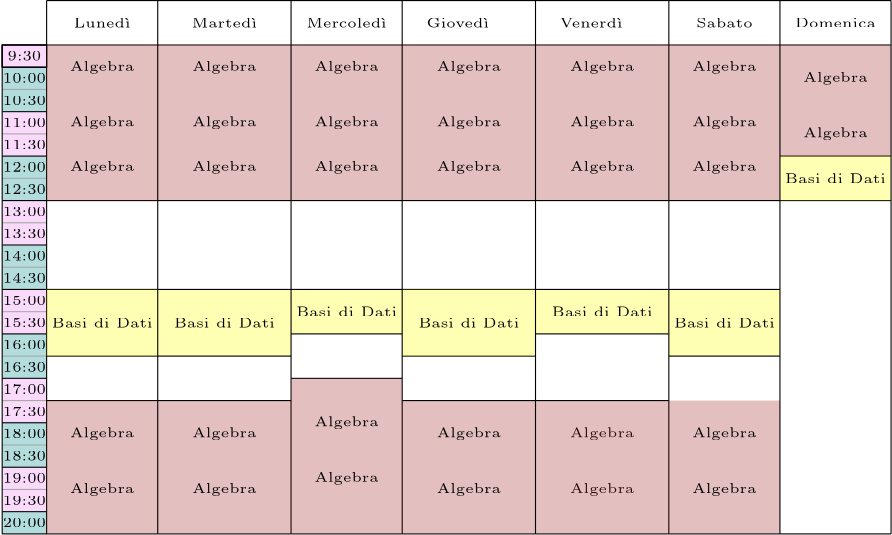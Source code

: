 <?xml version="1.0"?>
<!DOCTYPE ipe SYSTEM "ipe.dtd">
<ipe version="70218" creator="Ipe 7.2.28">
<info created="D:20240102143154" modified="D:20240102214115"/>
<ipestyle name="basic">
<symbol name="arrow/arc(spx)">
<path stroke="sym-stroke" fill="sym-stroke" pen="sym-pen">
0 0 m
-1 0.333 l
-1 -0.333 l
h
</path>
</symbol>
<symbol name="arrow/farc(spx)">
<path stroke="sym-stroke" fill="white" pen="sym-pen">
0 0 m
-1 0.333 l
-1 -0.333 l
h
</path>
</symbol>
<symbol name="arrow/ptarc(spx)">
<path stroke="sym-stroke" fill="sym-stroke" pen="sym-pen">
0 0 m
-1 0.333 l
-0.8 0 l
-1 -0.333 l
h
</path>
</symbol>
<symbol name="arrow/fptarc(spx)">
<path stroke="sym-stroke" fill="white" pen="sym-pen">
0 0 m
-1 0.333 l
-0.8 0 l
-1 -0.333 l
h
</path>
</symbol>
<symbol name="mark/circle(sx)" transformations="translations">
<path fill="sym-stroke">
0.6 0 0 0.6 0 0 e
0.4 0 0 0.4 0 0 e
</path>
</symbol>
<symbol name="mark/disk(sx)" transformations="translations">
<path fill="sym-stroke">
0.6 0 0 0.6 0 0 e
</path>
</symbol>
<symbol name="mark/fdisk(sfx)" transformations="translations">
<group>
<path fill="sym-fill">
0.5 0 0 0.5 0 0 e
</path>
<path fill="sym-stroke" fillrule="eofill">
0.6 0 0 0.6 0 0 e
0.4 0 0 0.4 0 0 e
</path>
</group>
</symbol>
<symbol name="mark/box(sx)" transformations="translations">
<path fill="sym-stroke" fillrule="eofill">
-0.6 -0.6 m
0.6 -0.6 l
0.6 0.6 l
-0.6 0.6 l
h
-0.4 -0.4 m
0.4 -0.4 l
0.4 0.4 l
-0.4 0.4 l
h
</path>
</symbol>
<symbol name="mark/square(sx)" transformations="translations">
<path fill="sym-stroke">
-0.6 -0.6 m
0.6 -0.6 l
0.6 0.6 l
-0.6 0.6 l
h
</path>
</symbol>
<symbol name="mark/fsquare(sfx)" transformations="translations">
<group>
<path fill="sym-fill">
-0.5 -0.5 m
0.5 -0.5 l
0.5 0.5 l
-0.5 0.5 l
h
</path>
<path fill="sym-stroke" fillrule="eofill">
-0.6 -0.6 m
0.6 -0.6 l
0.6 0.6 l
-0.6 0.6 l
h
-0.4 -0.4 m
0.4 -0.4 l
0.4 0.4 l
-0.4 0.4 l
h
</path>
</group>
</symbol>
<symbol name="mark/cross(sx)" transformations="translations">
<group>
<path fill="sym-stroke">
-0.43 -0.57 m
0.57 0.43 l
0.43 0.57 l
-0.57 -0.43 l
h
</path>
<path fill="sym-stroke">
-0.43 0.57 m
0.57 -0.43 l
0.43 -0.57 l
-0.57 0.43 l
h
</path>
</group>
</symbol>
<symbol name="arrow/fnormal(spx)">
<path stroke="sym-stroke" fill="white" pen="sym-pen">
0 0 m
-1 0.333 l
-1 -0.333 l
h
</path>
</symbol>
<symbol name="arrow/pointed(spx)">
<path stroke="sym-stroke" fill="sym-stroke" pen="sym-pen">
0 0 m
-1 0.333 l
-0.8 0 l
-1 -0.333 l
h
</path>
</symbol>
<symbol name="arrow/fpointed(spx)">
<path stroke="sym-stroke" fill="white" pen="sym-pen">
0 0 m
-1 0.333 l
-0.8 0 l
-1 -0.333 l
h
</path>
</symbol>
<symbol name="arrow/linear(spx)">
<path stroke="sym-stroke" pen="sym-pen">
-1 0.333 m
0 0 l
-1 -0.333 l
</path>
</symbol>
<symbol name="arrow/fdouble(spx)">
<path stroke="sym-stroke" fill="white" pen="sym-pen">
0 0 m
-1 0.333 l
-1 -0.333 l
h
-1 0 m
-2 0.333 l
-2 -0.333 l
h
</path>
</symbol>
<symbol name="arrow/double(spx)">
<path stroke="sym-stroke" fill="sym-stroke" pen="sym-pen">
0 0 m
-1 0.333 l
-1 -0.333 l
h
-1 0 m
-2 0.333 l
-2 -0.333 l
h
</path>
</symbol>
<symbol name="arrow/mid-normal(spx)">
<path stroke="sym-stroke" fill="sym-stroke" pen="sym-pen">
0.5 0 m
-0.5 0.333 l
-0.5 -0.333 l
h
</path>
</symbol>
<symbol name="arrow/mid-fnormal(spx)">
<path stroke="sym-stroke" fill="white" pen="sym-pen">
0.5 0 m
-0.5 0.333 l
-0.5 -0.333 l
h
</path>
</symbol>
<symbol name="arrow/mid-pointed(spx)">
<path stroke="sym-stroke" fill="sym-stroke" pen="sym-pen">
0.5 0 m
-0.5 0.333 l
-0.3 0 l
-0.5 -0.333 l
h
</path>
</symbol>
<symbol name="arrow/mid-fpointed(spx)">
<path stroke="sym-stroke" fill="white" pen="sym-pen">
0.5 0 m
-0.5 0.333 l
-0.3 0 l
-0.5 -0.333 l
h
</path>
</symbol>
<symbol name="arrow/mid-double(spx)">
<path stroke="sym-stroke" fill="sym-stroke" pen="sym-pen">
1 0 m
0 0.333 l
0 -0.333 l
h
0 0 m
-1 0.333 l
-1 -0.333 l
h
</path>
</symbol>
<symbol name="arrow/mid-fdouble(spx)">
<path stroke="sym-stroke" fill="white" pen="sym-pen">
1 0 m
0 0.333 l
0 -0.333 l
h
0 0 m
-1 0.333 l
-1 -0.333 l
h
</path>
</symbol>
<anglesize name="22.5 deg" value="22.5"/>
<anglesize name="30 deg" value="30"/>
<anglesize name="45 deg" value="45"/>
<anglesize name="60 deg" value="60"/>
<anglesize name="90 deg" value="90"/>
<arrowsize name="large" value="10"/>
<arrowsize name="small" value="5"/>
<arrowsize name="tiny" value="3"/>
<color name="blue" value="0 0 1"/>
<color name="brown" value="0.647 0.165 0.165"/>
<color name="darkblue" value="0 0 0.545"/>
<color name="darkcyan" value="0 0.545 0.545"/>
<color name="darkgray" value="0.663"/>
<color name="darkgreen" value="0 0.392 0"/>
<color name="darkmagenta" value="0.545 0 0.545"/>
<color name="darkorange" value="1 0.549 0"/>
<color name="darkred" value="0.545 0 0"/>
<color name="gold" value="1 0.843 0"/>
<color name="gray" value="0.745"/>
<color name="green" value="0 1 0"/>
<color name="lightblue" value="0.678 0.847 0.902"/>
<color name="lightcyan" value="0.878 1 1"/>
<color name="lightgray" value="0.827"/>
<color name="lightgreen" value="0.565 0.933 0.565"/>
<color name="lightyellow" value="1 1 0.878"/>
<color name="navy" value="0 0 0.502"/>
<color name="orange" value="1 0.647 0"/>
<color name="pink" value="1 0.753 0.796"/>
<color name="purple" value="0.627 0.125 0.941"/>
<color name="red" value="1 0 0"/>
<color name="seagreen" value="0.18 0.545 0.341"/>
<color name="turquoise" value="0.251 0.878 0.816"/>
<color name="violet" value="0.933 0.51 0.933"/>
<color name="yellow" value="1 1 0"/>
<dashstyle name="dash dot dotted" value="[4 2 1 2 1 2] 0"/>
<dashstyle name="dash dotted" value="[4 2 1 2] 0"/>
<dashstyle name="dashed" value="[4] 0"/>
<dashstyle name="dotted" value="[1 3] 0"/>
<gridsize name="10 pts (~3.5 mm)" value="10"/>
<gridsize name="14 pts (~5 mm)" value="14"/>
<gridsize name="16 pts (~6 mm)" value="16"/>
<gridsize name="20 pts (~7 mm)" value="20"/>
<gridsize name="28 pts (~10 mm)" value="28"/>
<gridsize name="32 pts (~12 mm)" value="32"/>
<gridsize name="4 pts" value="4"/>
<gridsize name="56 pts (~20 mm)" value="56"/>
<gridsize name="8 pts (~3 mm)" value="8"/>
<opacity name="10%" value="0.1"/>
<opacity name="30%" value="0.3"/>
<opacity name="50%" value="0.5"/>
<opacity name="75%" value="0.75"/>
<pen name="fat" value="1.2"/>
<pen name="heavier" value="0.8"/>
<pen name="ultrafat" value="2"/>
<symbolsize name="large" value="5"/>
<symbolsize name="small" value="2"/>
<symbolsize name="tiny" value="1.1"/>
<textsize name="Huge" value="\Huge"/>
<textsize name="LARGE" value="\LARGE"/>
<textsize name="Large" value="\Large"/>
<textsize name="footnote" value="\footnotesize"/>
<textsize name="huge" value="\huge"/>
<textsize name="large" value="\large"/>
<textsize name="script" value="\scriptsize"/>
<textsize name="small" value="\small"/>
<textsize name="tiny" value="\tiny"/>
<textstyle name="center" begin="\begin{center}" end="\end{center}"/>
<textstyle name="item" begin="\begin{itemize}\item{}" end="\end{itemize}"/>
<textstyle name="itemize" begin="\begin{itemize}" end="\end{itemize}"/>
<tiling name="falling" angle="-60" step="4" width="1"/>
<tiling name="rising" angle="30" step="4" width="1"/>
</ipestyle>
<page>
<layer name="alpha"/>
<layer name="beta"/>
<view layers="alpha beta" active="beta"/>
<path layer="beta" fill="darkcyan" opacity="30%" stroke-opacity="opaque">
144 776 m
144 760 l
160 760 l
160 776 l
h
</path>
<path matrix="1 0 0 1 0 -16" fill="violet" opacity="30%" stroke-opacity="opaque">
144 776 m
144 760 l
160 760 l
160 776 l
h
</path>
<path matrix="1 0 0 1 0 -32" fill="darkcyan" opacity="30%" stroke-opacity="opaque">
144 776 m
144 760 l
160 760 l
160 776 l
h
</path>
<path matrix="1 0 0 1 0 -48" fill="violet" opacity="30%" stroke-opacity="opaque">
144 776 m
144 760 l
160 760 l
160 776 l
h
</path>
<path matrix="1 0 0 1 0 -64" fill="darkcyan" opacity="30%" stroke-opacity="opaque">
144 776 m
144 760 l
160 760 l
160 776 l
h
</path>
<path matrix="1 0 0 1 0 -80" fill="violet" opacity="30%" stroke-opacity="opaque">
144 776 m
144 760 l
160 760 l
160 776 l
h
</path>
<path matrix="1 0 0 1 0 -96" fill="darkcyan" opacity="30%" stroke-opacity="opaque">
144 776 m
144 760 l
160 760 l
160 776 l
h
</path>
<path matrix="1 0 0 1 0 -112" fill="violet" opacity="30%" stroke-opacity="opaque">
144 776 m
144 760 l
160 760 l
160 776 l
h
</path>
<path matrix="1 0 0 1 0 -128" fill="darkcyan" opacity="30%" stroke-opacity="opaque">
144 776 m
144 760 l
160 760 l
160 776 l
h
</path>
<path matrix="1 0 0 1 0 -144" fill="violet" opacity="30%" stroke-opacity="opaque">
144 776 m
144 760 l
160 760 l
160 776 l
h
</path>
<path fill="darkcyan" opacity="30%" stroke-opacity="opaque">
144 616 m
144 608 l
160 608 l
160 616 l
h
</path>
<path stroke="black" opacity="30%" stroke-opacity="opaque">
144 784 m
144 776 l
160 776 l
160 784 l
h
</path>
<text matrix="1 0 0 1 92 156" transformations="translations" pos="60 616" stroke="black" type="label" width="15.567" height="3.21" depth="0" halign="center" valign="center" size="tiny">10:00</text>
<text matrix="1 0 0 1 92 148" transformations="translations" pos="60 616" stroke="black" type="label" width="15.567" height="3.21" depth="0" halign="center" valign="center" size="tiny">10:30</text>
<text matrix="1 0 0 1 92 140" transformations="translations" pos="60 616" stroke="black" type="label" width="15.567" height="3.21" depth="0" halign="center" valign="center" size="tiny">11:00</text>
<text matrix="1 0 0 1 92 132" transformations="translations" pos="60 616" stroke="black" type="label" width="15.567" height="3.21" depth="0" halign="center" valign="center" size="tiny">11:30</text>
<text matrix="1 0 0 1 92 124" transformations="translations" pos="60 616" stroke="black" type="label" width="15.567" height="3.21" depth="0" halign="center" valign="center" size="tiny">12:00</text>
<text matrix="1 0 0 1 92 116" transformations="translations" pos="60 616" stroke="black" type="label" width="15.567" height="3.21" depth="0" halign="center" valign="center" size="tiny">12:30</text>
<text matrix="1 0 0 1 92 100" transformations="translations" pos="60 616" stroke="black" type="label" width="15.567" height="3.21" depth="0" halign="center" valign="center" size="tiny">13:30</text>
<text matrix="1 0 0 1 92 92" transformations="translations" pos="60 616" stroke="black" type="label" width="15.567" height="3.21" depth="0" halign="center" valign="center" size="tiny">14:00</text>
<text matrix="1 0 0 1 92 84" transformations="translations" pos="60 616" stroke="black" type="label" width="15.567" height="3.21" depth="0" halign="center" valign="center" size="tiny">14:30</text>
<text matrix="1 0 0 1 92 76" transformations="translations" pos="60 616" stroke="black" type="label" width="15.567" height="3.21" depth="0" halign="center" valign="center" size="tiny">15:00</text>
<text matrix="1 0 0 1 92 68" transformations="translations" pos="60 616" stroke="black" type="label" width="15.567" height="3.21" depth="0" halign="center" valign="center" size="tiny">15:30</text>
<text matrix="1 0 0 1 92 60" transformations="translations" pos="60 616" stroke="black" type="label" width="15.567" height="3.21" depth="0" halign="center" valign="center" size="tiny">16:00</text>
<text matrix="1 0 0 1 92 52" transformations="translations" pos="60 616" stroke="black" type="label" width="15.567" height="3.21" depth="0" halign="center" valign="center" size="tiny">16:30</text>
<text matrix="1 0 0 1 92 44" transformations="translations" pos="60 616" stroke="black" type="label" width="15.567" height="3.21" depth="0" halign="center" valign="center" size="tiny">17:00</text>
<text matrix="1 0 0 1 92 36" transformations="translations" pos="60 616" stroke="black" type="label" width="15.567" height="3.21" depth="0" halign="center" valign="center" size="tiny">17:30</text>
<text matrix="1 0 0 1 92 28" transformations="translations" pos="60 616" stroke="black" type="label" width="15.567" height="3.21" depth="0" halign="center" valign="center" size="tiny">18:00</text>
<text matrix="1 0 0 1 92 20" transformations="translations" pos="60 616" stroke="black" type="label" width="15.567" height="3.21" depth="0" halign="center" valign="center" size="tiny">18:30</text>
<text matrix="1 0 0 1 92 12" transformations="translations" pos="60 616" stroke="black" type="label" width="15.567" height="3.21" depth="0" halign="center" valign="center" size="tiny">19:00</text>
<text matrix="1 0 0 1 92 4" transformations="translations" pos="60 616" stroke="black" type="label" width="15.567" height="3.21" depth="0" halign="center" valign="center" size="tiny">19:30</text>
<text matrix="1 0 0 1 92 -4" transformations="translations" pos="60 616" stroke="black" type="label" width="15.567" height="3.21" depth="0" halign="center" valign="center" size="tiny">20:00</text>
<path matrix="1 0 0 1 16 8" stroke="black">
128 768 m
144 768 l
</path>
<path matrix="1 0 0 1 16 8" stroke="darkgray">
128 760 m
144 760 l
</path>
<path matrix="1 0 0 1 16 8" fill="1">
128 752 m
144 752 l
</path>
<path matrix="1 0 0 1 16 8" stroke="darkgray">
128 744 m
144 744 l
</path>
<path matrix="1 0 0 1 16 8" stroke="black">
128 736 m
144 736 l
</path>
<path matrix="1 0 0 1 16 8" stroke="darkgray">
128 728 m
144 728 l
</path>
<path matrix="1 0 0 1 16 8" stroke="black">
128 720 m
144 720 l
</path>
<path matrix="1 0 0 1 16 0" stroke="black">
128 712 m
144 712 l
</path>
<path matrix="1 0 0 1 16 0" stroke="darkgray">
128 704 m
144 704 l
</path>
<path matrix="1 0 0 1 16 0" stroke="black">
128 696 m
144 696 l
</path>
<path matrix="1 0 0 1 16 0" stroke="darkgray">
128 688 m
144 688 l
</path>
<path matrix="1 0 0 1 16 0" stroke="black">
128 680 m
144 680 l
144 680 l
</path>
<path matrix="1 0 0 1 16 0" stroke="darkgray">
128 672 m
144 672 l
</path>
<path matrix="1 0 0 1 16 -24" stroke="black">
128 688 m
144 688 l
</path>
<path matrix="1 0 0 1 16 -24" stroke="darkgray">
128 680 m
144 680 l
144 680 l
</path>
<path matrix="1 0 0 1 16 -24" stroke="black">
128 672 m
144 672 l
</path>
<path matrix="1 0 0 1 16 -40" stroke="darkgray">
128 680 m
144 680 l
144 680 l
</path>
<path matrix="1 0 0 1 16 -40" stroke="black">
128 672 m
144 672 l
</path>
<path matrix="1 0 0 1 16 -56" stroke="darkgray">
128 680 m
144 680 l
144 680 l
</path>
<path matrix="1 0 0 1 16 -56" stroke="black">
128 672 m
144 672 l
</path>
<path matrix="1 0 0 1 16 0" stroke="darkgray">
128 720 m
144 720 l
</path>
<text matrix="1 0 0 1 92 108" transformations="translations" pos="60 616" stroke="black" type="label" width="15.567" height="3.21" depth="0" halign="center" valign="center" size="tiny">13:00</text>
<path stroke="black" fill="violet" opacity="30%" stroke-opacity="opaque">
144 784 m
144 776 l
160 776 l
160 784 l
h
</path>
<path stroke="black" opacity="30%" stroke-opacity="opaque">
144 784 m
144 608 l
160 608 l
160 784 l
h
</path>
<text matrix="1 0 0 1 92 164" transformations="translations" pos="60 616" stroke="black" type="label" width="12.177" height="3.21" depth="0" halign="center" valign="center" size="tiny">9:30</text>
<path matrix="1 0 0 1 16 0" stroke="black">
128 760 m
144 760 l
</path>
<text matrix="1 0 0 1 120 176" transformations="translations" pos="60 616" stroke="black" type="label" width="20.396" height="3.459" depth="0" halign="center" valign="center" size="tiny">Lunedì</text>
<text matrix="1 0 0 1 164 176" transformations="translations" pos="60 616" stroke="black" type="label" width="23.496" height="3.459" depth="0" halign="center" valign="center" size="tiny">Martedì</text>
<text matrix="1 0 0 1 208 176" transformations="translations" pos="60 616" stroke="black" type="label" width="28.892" height="3.459" depth="0" halign="center" valign="center" size="tiny">Mercoledì</text>
<text matrix="1 0 0 1 248 176" transformations="translations" pos="60 616" stroke="black" type="label" width="22.548" height="3.459" depth="0" halign="center" valign="center" size="tiny">Giovedì</text>
<text matrix="1 0 0 1 296 176" transformations="translations" pos="60 616" stroke="black" type="label" width="22.631" height="3.459" depth="0" halign="center" valign="center" size="tiny">Venerdì</text>
<text matrix="1 0 0 1 344 176" transformations="translations" pos="60 616" stroke="black" type="label" width="20.341" height="3.459" depth="0" halign="center" valign="center" size="tiny">Sabato</text>
<text matrix="1 0 0 1 384 176" transformations="translations" pos="60 616" stroke="black" type="label" width="29.079" height="3.386" depth="0" halign="center" valign="center" size="tiny">Domenica</text>
<path stroke="black">
160 728 m
200 728 l
</path>
<path stroke="black">
160 696 m
200 696 l
</path>
<path stroke="black">
160 672 m
200 672 l
</path>
<path stroke="black">
160 656 m
200 656 l
</path>
<path stroke="black">
160 608 m
464 608 l
</path>
<path stroke="black">
464 800 m
160 800 l
</path>
<path stroke="black">
160 800 m
160 784 l
</path>
<path stroke="black">
160 784 m
464 784 l
</path>
<path fill="brown" opacity="30%" stroke-opacity="opaque">
160 784 m
160 728 l
200 728 l
200 784 l
h
</path>
<path fill="brown" opacity="30%" stroke-opacity="opaque">
160 656 m
160 608 l
200 608 l
200 656 l
h
</path>
<text matrix="1 0 0 1 120 160" transformations="translations" pos="60 616" stroke="black" type="label" width="23.15" height="3.468" depth="0.96" halign="center" valign="center" size="tiny">Algebra</text>
<text matrix="1 0 0 1 120 124" transformations="translations" pos="60 616" stroke="black" type="label" width="23.15" height="3.468" depth="0.96" halign="center" valign="center" size="tiny">Algebra</text>
<text matrix="1 0 0 1 120 140" transformations="translations" pos="60 616" stroke="black" type="label" width="23.15" height="3.468" depth="0.96" halign="center" valign="center" size="tiny">Algebra</text>
<text matrix="1 0 0 1 120 8" transformations="translations" pos="60 616" stroke="black" type="label" width="23.15" height="3.468" depth="0.96" halign="center" valign="center" size="tiny">Algebra</text>
<text matrix="1 0 0 1 120 28" transformations="translations" pos="60 616" stroke="black" type="label" width="23.15" height="3.468" depth="0.96" halign="center" valign="center" size="tiny">Algebra</text>
<path fill="yellow" opacity="30%" stroke-opacity="opaque">
160 696 m
160 672 l
200 672 l
200 696 l
h
</path>
<text matrix="1 0 0 1 120 68" transformations="translations" pos="60 616" stroke="black" type="label" width="36.33" height="3.459" depth="0" halign="center" valign="center" size="tiny">Basi di Dati</text>
<path fill="yellow" opacity="30%" stroke-opacity="opaque">
200 696 m
200 672 l
248 672 l
248 696 l
h
</path>
<text matrix="1 0 0 1 164 68" transformations="translations" pos="60 616" stroke="black" type="label" width="36.33" height="3.459" depth="0" halign="center" valign="center" size="tiny">Basi di Dati</text>
<path fill="brown" opacity="30%" stroke-opacity="opaque">
200 784 m
200 728 l
248 728 l
248 784 l
h
</path>
<path fill="brown" opacity="30%" stroke-opacity="opaque">
200 656 m
200 608 l
248 608 l
248 656 l
h
</path>
<text matrix="1 0 0 1 164 160" transformations="translations" pos="60 616" stroke="black" type="label" width="23.15" height="3.468" depth="0.96" halign="center" valign="center" size="tiny">Algebra</text>
<text matrix="1 0 0 1 164 124" transformations="translations" pos="60 616" stroke="black" type="label" width="23.15" height="3.468" depth="0.96" halign="center" valign="center" size="tiny">Algebra</text>
<text matrix="1 0 0 1 164 140" transformations="translations" pos="60 616" stroke="black" type="label" width="23.15" height="3.468" depth="0.96" halign="center" valign="center" size="tiny">Algebra</text>
<text matrix="1 0 0 1 164 8" transformations="translations" pos="60 616" stroke="black" type="label" width="23.15" height="3.468" depth="0.96" halign="center" valign="center" size="tiny">Algebra</text>
<text matrix="1 0 0 1 164 28" transformations="translations" pos="60 616" stroke="black" type="label" width="23.15" height="3.468" depth="0.96" halign="center" valign="center" size="tiny">Algebra</text>
<path matrix="1 0 0 1 8 0" stroke="black">
192 800 m
192 608 l
</path>
<path fill="brown" opacity="30%" stroke-opacity="opaque">
200 728 m
248 728 l
</path>
<path fill="brown" opacity="30%" stroke-opacity="opaque">
200 696 m
248 696 l
</path>
<path fill="brown" opacity="30%" stroke-opacity="opaque">
200 672 m
248 672 l
</path>
<path fill="brown" opacity="30%" stroke-opacity="opaque">
200 656 m
248 656 l
</path>
<path stroke="black" opacity="30%" stroke-opacity="opaque">
200 728 m
244 728 l
248 728 l
248 728 l
</path>
<path stroke="black" opacity="30%" stroke-opacity="opaque">
248 696 m
200 696 l
</path>
<path stroke="black" opacity="30%" stroke-opacity="opaque">
200 672 m
248 672 l
</path>
<path stroke="black" opacity="30%" stroke-opacity="opaque">
248 656 m
200 656 l
</path>
<path matrix="1 0 0 1 88 0" fill="brown" opacity="30%" stroke-opacity="opaque">
200 784 m
200 728 l
248 728 l
248 784 l
h
</path>
<path matrix="1 0 0 1 88 0" fill="brown" opacity="30%" stroke-opacity="opaque">
200 656 m
200 608 l
248 608 l
248 656 l
h
</path>
<text matrix="1 0 0 1 252 160" transformations="translations" pos="60 616" stroke="black" type="label" width="23.15" height="3.468" depth="0.96" halign="center" valign="center" size="tiny">Algebra</text>
<text matrix="1 0 0 1 252 124" transformations="translations" pos="60 616" stroke="black" type="label" width="23.15" height="3.468" depth="0.96" halign="center" valign="center" size="tiny">Algebra</text>
<text matrix="1 0 0 1 252 140" transformations="translations" pos="60 616" stroke="black" type="label" width="23.15" height="3.468" depth="0.96" halign="center" valign="center" size="tiny">Algebra</text>
<text matrix="1 0 0 1 252 8" transformations="translations" pos="60 616" stroke="black" type="label" width="23.15" height="3.468" depth="0.96" halign="center" valign="center" size="tiny">Algebra</text>
<text matrix="1 0 0 1 252 28" transformations="translations" pos="60 616" stroke="black" type="label" width="23.15" height="3.468" depth="0.96" halign="center" valign="center" size="tiny">Algebra</text>
<path matrix="1 0 0 1 88 0" stroke="black" opacity="30%" stroke-opacity="opaque">
200 728 m
244 728 l
248 728 l
248 728 l
</path>
<path matrix="1 0 0 1 88 0" stroke="black" opacity="30%" stroke-opacity="opaque">
248 696 m
200 696 l
</path>
<path matrix="1 0 0 1 88 0" stroke="black" opacity="30%" stroke-opacity="opaque">
200 672 m
248 672 l
</path>
<path matrix="1 0 0 1 88 0" stroke="black" opacity="30%" stroke-opacity="opaque">
248 656 m
200 656 l
</path>
<path matrix="1 0 0 1 224 0" fill="brown" opacity="30%" stroke-opacity="opaque">
160 784 m
160 728 l
200 728 l
200 784 l
h
</path>
<text matrix="1 0 0 1 344 160" transformations="translations" pos="60 616" stroke="black" type="label" width="23.15" height="3.468" depth="0.96" halign="center" valign="center" size="tiny">Algebra</text>
<text matrix="1 0 0 1 344 124" transformations="translations" pos="60 616" stroke="black" type="label" width="23.15" height="3.468" depth="0.96" halign="center" valign="center" size="tiny">Algebra</text>
<text matrix="1 0 0 1 344 140" transformations="translations" pos="60 616" stroke="black" type="label" width="23.15" height="3.468" depth="0.96" halign="center" valign="center" size="tiny">Algebra</text>
<path fill="yellow" opacity="30%" stroke-opacity="opaque">
384 728 m
424 728 l
</path>
<path fill="yellow" opacity="30%" stroke-opacity="opaque">
288 696 m
288 672 l
336 672 l
336 696 l
h
</path>
<text matrix="1 0 0 1 252 68" transformations="translations" pos="60 616" stroke="black" type="label" width="36.33" height="3.459" depth="0" halign="center" valign="center" size="tiny">Basi di Dati</text>
<path fill="yellow" opacity="30%" stroke-opacity="opaque">
248 696 m
248 680 l
288 680 l
288 696 l
h
</path>
<path stroke="black">
248 696 m
288 696 l
</path>
<path stroke="black">
248 680 m
288 680 l
</path>
<text matrix="1 0 0 1 208 72" transformations="translations" pos="60 616" stroke="black" type="label" width="36.33" height="3.459" depth="0" halign="center" valign="center" size="tiny">Basi di Dati</text>
<path fill="brown" opacity="30%" stroke-opacity="opaque">
248 784 m
248 728 l
288 728 l
288 784 l
h
</path>
<path matrix="1 0 0 1 56 0" stroke="black">
192 800 m
192 608 l
</path>
<path matrix="1 0 0 1 96 0" stroke="black">
192 800 m
192 608 l
</path>
<text matrix="1 0 0 1 208 160" transformations="translations" pos="60 616" stroke="black" type="label" width="23.15" height="3.468" depth="0.96" halign="center" valign="center" size="tiny">Algebra</text>
<text matrix="1 0 0 1 208 124" transformations="translations" pos="60 616" stroke="black" type="label" width="23.15" height="3.468" depth="0.96" halign="center" valign="center" size="tiny">Algebra</text>
<text matrix="1 0 0 1 208 140" transformations="translations" pos="60 616" stroke="black" type="label" width="23.15" height="3.468" depth="0.96" halign="center" valign="center" size="tiny">Algebra</text>
<path stroke="black" opacity="30%" stroke-opacity="opaque">
248 728 m
288 728 l
</path>
<path fill="brown" opacity="30%" stroke-opacity="opaque">
248 664 m
248 608 l
288 608 l
288 664 l
h
</path>
<path stroke="black" opacity="30%" stroke-opacity="opaque">
248 664 m
288 664 l
</path>
<text matrix="1 0 0 1 208 12" transformations="translations" pos="60 616" stroke="black" type="label" width="23.15" height="3.468" depth="0.96" halign="center" valign="center" size="tiny">Algebra</text>
<text matrix="1 0 0 1 208 32" transformations="translations" pos="60 616" stroke="black" type="label" width="23.15" height="3.468" depth="0.96" halign="center" valign="center" size="tiny">Algebra</text>
<path fill="brown" opacity="30%" stroke-opacity="opaque">
336 784 m
336 728 l
384 728 l
384 784 l
h
</path>
<text matrix="1 0 0 1 300 160" transformations="translations" pos="60 616" stroke="black" type="label" width="23.15" height="3.468" depth="0.96" halign="center" valign="center" size="tiny">Algebra</text>
<text matrix="1 0 0 1 300 124" transformations="translations" pos="60 616" stroke="black" type="label" width="23.15" height="3.468" depth="0.96" halign="center" valign="center" size="tiny">Algebra</text>
<text matrix="1 0 0 1 300 140" transformations="translations" pos="60 616" stroke="black" type="label" width="23.15" height="3.468" depth="0.96" halign="center" valign="center" size="tiny">Algebra</text>
<text matrix="1 0 0 1 300 8" transformations="translations" pos="60 616" stroke="black" type="label" width="23.15" height="3.468" depth="0.96" halign="center" valign="center" size="tiny">Algebra</text>
<text matrix="1 0 0 1 300 28" transformations="translations" pos="60 616" stroke="black" type="label" width="23.15" height="3.468" depth="0.96" halign="center" valign="center" size="tiny">Algebra</text>
<path fill="yellow" opacity="30%" stroke-opacity="opaque">
336 696 m
336 680 l
384 680 l
384 696 l
h
</path>
<path fill="brown" opacity="30%" stroke-opacity="opaque">
336 656 m
336 608 l
384 608 l
384 656 l
h
</path>
<path matrix="1 0 0 1 136 0" stroke="black" opacity="30%" stroke-opacity="opaque">
200 728 m
244 728 l
248 728 l
248 728 l
</path>
<path matrix="1 0 0 1 136 -32" stroke="black" opacity="30%" stroke-opacity="opaque">
200 728 m
244 728 l
248 728 l
248 728 l
</path>
<path matrix="1 0 0 1 136 -48" stroke="black" opacity="30%" stroke-opacity="opaque">
200 728 m
244 728 l
248 728 l
248 728 l
</path>
<path matrix="1 0 0 1 136 -72" stroke="black" opacity="30%" stroke-opacity="opaque">
200 728 m
244 728 l
248 728 l
248 728 l
</path>
<path matrix="1 0 0 1 144 0" stroke="black">
192 800 m
192 608 l
</path>
<text matrix="1 0 0 1 300 72" transformations="translations" pos="60 616" stroke="black" type="label" width="36.33" height="3.459" depth="0" halign="center" valign="center" size="tiny">Basi di Dati</text>
<path matrix="1 0 0 1 136 0" stroke="black" opacity="30%" stroke-opacity="opaque">
248 728 m
288 728 l
</path>
<path matrix="1 0 0 1 224 0" fill="yellow" opacity="30%" stroke-opacity="opaque">
160 696 m
160 672 l
200 672 l
200 696 l
h
</path>
<text matrix="1 0 0 1 344 68" transformations="translations" pos="60 616" stroke="black" type="label" width="36.33" height="3.459" depth="0" halign="center" valign="center" size="tiny">Basi di Dati</text>
<path matrix="1 0 0 1 192 0" stroke="black">
192 800 m
192 608 l
</path>
<path fill="brown" opacity="30%" stroke-opacity="opaque">
384 696 m
424 696 l
</path>
<path fill="brown" opacity="30%" stroke-opacity="opaque">
384 672 m
424 672 l
</path>
<path fill="brown" opacity="30%" stroke-opacity="opaque">
384 656 m
384 608 l
424 608 l
424 656 l
h
</path>
<path fill="brown" opacity="30%" stroke-opacity="opaque">
384 656 m
424 656 l
</path>
<text matrix="1 0 0 1 344 8" transformations="translations" pos="60 616" stroke="black" type="label" width="23.15" height="3.468" depth="0.96" halign="center" valign="center" size="tiny">Algebra</text>
<text matrix="1 0 0 1 344 28" transformations="translations" pos="60 616" stroke="black" type="label" width="23.15" height="3.468" depth="0.96" halign="center" valign="center" size="tiny">Algebra</text>
<path stroke="black" opacity="30%" stroke-opacity="opaque">
384 696 m
424 696 l
</path>
<path stroke="black" opacity="30%" stroke-opacity="opaque">
384 672 m
424 672 l
</path>
<path matrix="1 0 0 1 176 0" stroke="black" opacity="30%" stroke-opacity="opaque">
248 728 m
288 728 l
</path>
<path matrix="1 0 0 1 176 16" stroke="black" opacity="30%" stroke-opacity="opaque">
248 728 m
288 728 l
</path>
<path fill="brown" opacity="30%" stroke-opacity="opaque">
424 784 m
424 744 l
464 744 l
464 784 l
h
</path>
<path fill="yellow" opacity="30%" stroke-opacity="opaque">
424 744 m
424 728 l
464 728 l
464 744 l
h
</path>
<path matrix="1 0 0 1 232 0" stroke="black">
192 800 m
192 608 l
</path>
<path matrix="1 0 0 1 272 0" stroke="black">
192 800 m
192 608 l
</path>
<text matrix="1 0 0 1 384 120" transformations="translations" pos="60 616" stroke="black" type="label" width="36.33" height="3.459" depth="0" halign="center" valign="center" size="tiny">Basi di Dati</text>
<text matrix="1 0 0 1 384 136" transformations="translations" pos="60 616" stroke="black" type="label" width="23.15" height="3.468" depth="0.96" halign="center" valign="center" size="tiny">Algebra</text>
<text matrix="1 0 0 1 384 156" transformations="translations" pos="60 616" stroke="black" type="label" width="23.15" height="3.468" depth="0.96" halign="center" valign="center" size="tiny">Algebra</text>
</page>
</ipe>
